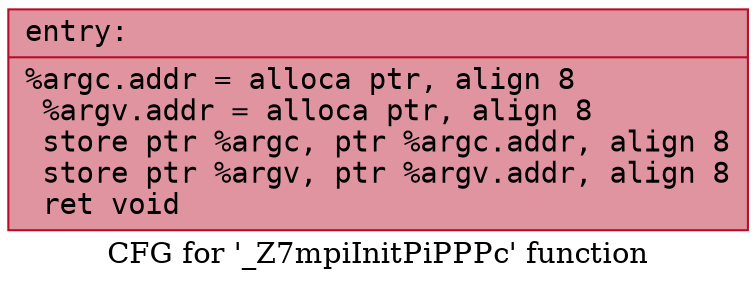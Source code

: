 digraph "CFG for '_Z7mpiInitPiPPPc' function" {
	label="CFG for '_Z7mpiInitPiPPPc' function";

	Node0x5617e7cec560 [shape=record,color="#b70d28ff", style=filled, fillcolor="#b70d2870" fontname="Courier",label="{entry:\l|  %argc.addr = alloca ptr, align 8\l  %argv.addr = alloca ptr, align 8\l  store ptr %argc, ptr %argc.addr, align 8\l  store ptr %argv, ptr %argv.addr, align 8\l  ret void\l}"];
}
